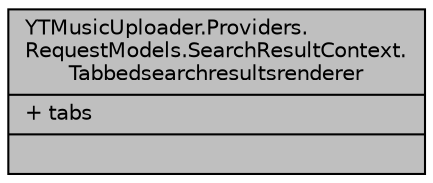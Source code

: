 digraph "YTMusicUploader.Providers.RequestModels.SearchResultContext.Tabbedsearchresultsrenderer"
{
 // LATEX_PDF_SIZE
  edge [fontname="Helvetica",fontsize="10",labelfontname="Helvetica",labelfontsize="10"];
  node [fontname="Helvetica",fontsize="10",shape=record];
  Node1 [label="{YTMusicUploader.Providers.\lRequestModels.SearchResultContext.\lTabbedsearchresultsrenderer\n|+ tabs\l|}",height=0.2,width=0.4,color="black", fillcolor="grey75", style="filled", fontcolor="black",tooltip=" "];
}
